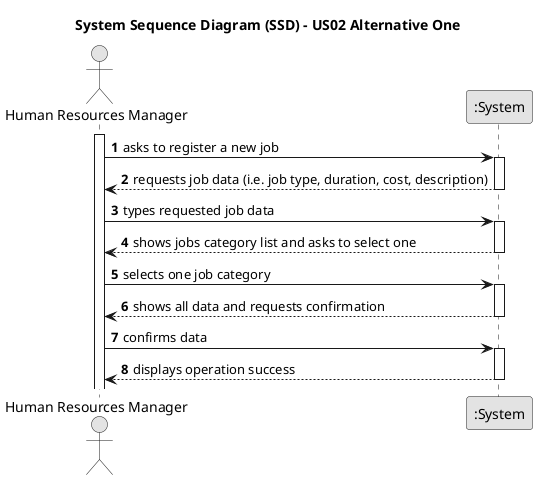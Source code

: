 @startuml
skinparam monochrome true
skinparam packageStyle rectangle
skinparam shadowing false

title System Sequence Diagram (SSD) - US02 Alternative One

autonumber

actor "Human Resources Manager" as Employee
participant ":System" as System

activate Employee

    Employee -> System : asks to register a new job
    activate System

        System --> Employee : requests job data (i.e. job type, duration, cost, description)
    deactivate System

    Employee -> System : types requested job data
    activate System

        System --> Employee : shows jobs category list and asks to select one
    deactivate System

    Employee -> System : selects one job category
    activate System

        System --> Employee : shows all data and requests confirmation
    deactivate System

    Employee -> System : confirms data
    activate System

        System --> Employee : displays operation success
    deactivate System

@enduml
@startuml
skinparam monochrome true
skinparam packageStyle rectangle
skinparam shadowing false

title System Sequence Diagram (SSD) - US03 Alternative Two

autonumber

actor "Human Resources Management" as Employee
participant ":System" as System

activate Employee

    Employee -> System : asks to register a collaborator to a job
    activate System

        System --> Employee : shows job categories list and asks to select one
    deactivate System

    Employee -> System : selects job category
    activate System

        System --> Employee : shows employees and asks to assign one to the job
    deactivate System

    Employee -> System : selects employee
    activate System

        System --> Employee : shows all data and requests confirmation
    deactivate System

    Employee -> System : confirms data
    activate System

        System --> Employee : displays operation success
    deactivate System
@enduml
@startuml
skinparam monochrome true
skinparam packageStyle rectangle
skinparam shadowing false

title System Sequence Diagram (SSD) - US02 Alternative One

autonumber

actor "Human Resources Manager" as Employee
participant ":System" as System

activate Employee

    Employee -> System : asks to register a new job
    activate System

        System --> Employee : requests job data (i.e. job type, duration, cost, description)
    deactivate System

    Employee -> System : types requested job data
    activate System

        System --> Employee : shows jobs category list and asks to select one
    deactivate System

    Employee -> System : selects one job category
    activate System

        System --> Employee : shows all data and requests confirmation
    deactivate System

    Employee -> System : confirms data
    activate System

        System --> Employee : displays operation success
    deactivate System

@enduml